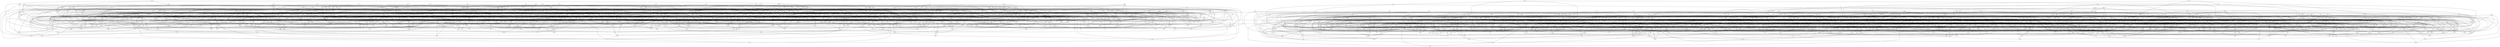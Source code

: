 graph {
ftv -- { jhc jdt jcr knd }
kbf -- { jkv rjl gnj nlm }
bnn -- { hxj jks }
vqs -- { qcp }
rlg -- { bdl }
tfk -- { bcb }
zxj -- { qsr gzl vgf lzr dvm }
cvc -- { mpn }
zxz -- { llt jqq nbv }
kkb -- { htq }
gss -- { mtg }
lfm -- { cqb gcb pnf }
pfd -- { vsz dxk gkq mcm }
pmp -- { tjl }
szp -- { glh nrr }
gqh -- { pvq nrc grq }
cbk -- { qjr mpn }
xbq -- { sfr }
cbx -- { csc djr xjc }
gdx -- { qbz }
vpg -- { xgq lnd pkb }
pvp -- { mfs lfb bnq pdt }
kzn -- { hmj }
qcm -- { brv jcl rgd }
jln -- { qqt pcb mdx blc }
sbr -- { lzn pzh }
qhk -- { dhh xqh tgp }
sxr -- { gdn mjt mtx }
mhp -- { xpt xsf djh vpm }
xbh -- { jxp btv zpj jxx gbx }
lvj -- { pll bfh }
rdj -- { ghs hvf lbg }
fvr -- { fjn tcc lls gzl }
nll -- { ddh ncr pgk xvq }
ptg -- { txv jpp lfv ttr hrx }
jdf -- { sfv xzs qmh vnc }
qfk -- { sfh }
dqp -- { jlx djc jxd rfd tgp }
hzd -- { xqr mzx lnp }
sck -- { hqq pmp qqf vjk }
jkx -- { tbr srl mdx }
gjx -- { cjg xzs }
hqp -- { bpq mkc xqg pzs }
sdj -- { kqh frn rvv hhq }
ksb -- { sfh frn nlr nmc gdn }
kmq -- { hlc }
hvf -- { lbg hjb dsd }
zgd -- { lhz }
dhh -- { bcq }
nml -- { cbx }
mfh -- { gpb vhr cpv gsx }
kgv -- { jzc }
pbz -- { nmn mqx kxd }
gts -- { lgp vkr fgk }
vth -- { xvq }
tcl -- { jrl ghp zpl }
zkv -- { zch bfv krf plj }
gvq -- { jjl rsj }
zkq -- { gpr }
jdt -- { kkb fjz }
zzv -- { lfq xjc crd ttr }
xhh -- { lzh gqt }
zpn -- { fzq gfq fdx xrg gts }
cxq -- { vhc txv nsb }
qmh -- { tpj }
mcm -- { nff hcd bpq }
lxn -- { nxs pqp }
kzp -- { cgf }
tpl -- { bzn szc llt dvn }
tpv -- { nmk }
zrn -- { fvv ppm }
cpb -- { btk nml }
qlx -- { xgx zxx khb dvk tgp }
fmf -- { vsh rrb qhp bgm }
pnr -- { rjl }
slq -- { zjb hfz xhh }
kjc -- { csq npg }
rts -- { ghs }
qdg -- { qtv cmz pkb ncd }
kvf -- { nmc kvn vrb }
qgt -- { rbc pqp sbz }
xzz -- { xng kgl cfm }
vmr -- { vmv rcv pbz tfm sqd }
fpc -- { nvf hrr gmf }
dgh -- { ddf xmb glh bsh }
grq -- { bgd fsv qtd }
ggh -- { dzg zdk }
psr -- { jcs }
brv -- { ndd }
gqv -- { cpb hxf bqc hcd }
xgg -- { ztp flc }
mkc -- { gxv mlv zdk }
knp -- { mht sqr xkk }
khl -- { kfr cqb nmk gmb }
bqh -- { rgd }
szb -- { gxb lcs }
xvz -- { lml }
jdg -- { kbb }
zpd -- { bnd fvk }
mzq -- { rtb nmn }
cqb -- { xsk gfq }
vjn -- { ltv smd kgc }
vgd -- { pzp zvd sjd lnd zdc djp }
fnm -- { zjb fqx pkb }
nsk -- { xqg hbl lzn nmk }
bhl -- { kcb dnb mtz }
rph -- { pbb }
crn -- { glj mps kmk vfx }
bmq -- { lgn qlj }
jck -- { dpv xqk }
xdb -- { sfv bzg }
qdk -- { sjx lpq pns kvd }
pbb -- { tql }
rhg -- { glj }
zlq -- { kpd }
qnl -- { knh csb cjr pcb }
jrg -- { xjc nsb }
dsd -- { dqv qll cxk }
pgm -- { jcl rhv jhz }
kbb -- { cjg fpk vvb }
xbn -- { vrr znf lvx rtg psb }
xgv -- { kvd lbg gmq bmc dpv prk }
gqn -- { mgg }
zhc -- { jfc zqx bxv kkp }
ggk -- { dmc hcn }
btl -- { lcq gmf }
cnc -- { gcg fsv lnk }
jqj -- { hgq }
hmt -- { gmb rkt mlz dtp }
flf -- { bnx ltg qll bhg }
fkf -- { hbf pgm xqd lnd }
xph -- { bhk lcq rph xsp }
xmx -- { nkk pqc }
tgv -- { rhg szk }
pxv -- { mlm mtz tcz mlj }
kxd -- { hgq zrb bpq }
qxf -- { csc lml xrc }
ntn -- { fjp fjx jns cxk }
mbg -- { trz hrx zsm bnd }
pzg -- { qpp sjf mmt pqb lfj }
bfb -- { bcq cph qfb }
jxd -- { fhd mkc jsf }
xzx -- { qhv rrj fnz }
vgs -- { jfg vdg jsr knb }
vtn -- { xrq nmm kjp vvm }
fzk -- { lnd qgz gjv }
lpq -- { xdx pff }
vch -- { lls psv gmq }
zdx -- { xbn qpp pzq zrn }
lkz -- { zjk ckh dfv jdt }
hrd -- { hxf vth blf hxp cpc }
dtm -- { nvs qgm lmv dvm }
ndp -- { xnm }
xsk -- { tnt kfr }
pxr -- { bnx lhl vzs thv }
qgg -- { tnr }
knb -- { zpv zmb vxd }
gmf -- { lnd }
grb -- { flc }
tct -- { mgf jns cbt kkt }
tjb -- { htx }
jhc -- { xnm }
qtp -- { rrb xzc bvp }
xxx -- { nlh vrb blf xcr }
jcg -- { bzz btv flc }
crm -- { xng }
vdj -- { pgk kvx }
bcs -- { lzr hvq rvx szk }
rjv -- { xzx kfr glh bvn }
bmx -- { qjr }
snj -- { cfx vvt cqm }
kfc -- { nlr }
bll -- { xtz xjd fzn }
mhg -- { cnn pqb fnz fhv }
rlj -- { rgl lrr tjb mps }
lmv -- { zjk xsh tjl }
crg -- { mdl }
bcv -- { zjx }
fhd -- { nsb bzg xrj gxv }
vxd -- { bcv }
dcl -- { xrd }
lxg -- { kjq tvs djh cqh dsl }
fvv -- { plj bzl vhz mlm }
bzn -- { tnr tkx }
hzh -- { qvk dvl ccl }
cmv -- { xmk }
psn -- { fqv hmb llk }
zdk -- { hqz }
cbt -- { mdr dsd cvx }
nqq -- { gqs jnp zfv vhr }
clv -- { xgg mkr }
gbc -- { jrg ggh rbr qdt }
fhv -- { sqd }
jcr -- { gxl }
qgk -- { brn fgt dxv qlm }
rxr -- { kkp dnj vpp rvv }
bfd -- { vqs sqd jqj mtz }
qbf -- { ddx vkd jxx }
nvf -- { mps }
ptk -- { zsp cpm csk kkh qss }
bkm -- { bbr tpk lbq }
xrc -- { gcb trk txv }
qtq -- { pjv }
khb -- { bkp dqk zkq rqj }
ggg -- { tsz tbj scx }
lzh -- { gds }
mrj -- { pfr qzk jfl pzq }
pgx -- { trk mtg pzh btk }
zvf -- { gmf }
pkl -- { hmj qqq gst txc }
pzh -- { hmb gbl tnz }
xvv -- { zkq rrh hgq }
ptr -- { mfx qvp ztp nvs }
hjb -- { vpg ztp }
bgm -- { zpj }
qvn -- { tnt zch }
tzl -- { fbk cbd vkb lvj tfm }
zbh -- { dvn lvv pqc trf mpn }
lgl -- { mlm gfb }
cpc -- { dhm fzq }
vvm -- { lgp }
xpr -- { dmc }
ftn -- { fbv xjc vdh }
mps -- { gqb }
vql -- { fjm ltg djx }
gmv -- { zgx xzc xsf }
jkq -- { mzq rvv svm rrq }
pbs -- { mnp csg }
zpp -- { mks mfg xlq }
hxq -- { vmf kkp hhq ftl }
ssf -- { fkx fzt }
psj -- { xph gcd xbh rfm }
bqb -- { tcj fgb lvj }
cjp -- { gmq fqh vxd qtq }
djt -- { hxm gqt }
qcl -- { mpt qjg xph ksk }
jlv -- { srl rgg hpj bfh }
ddh -- { mnk }
vgf -- { bcb mzt }
bkp -- { vpp }
mhj -- { gzx zfl pbb csl }
mpf -- { xmq nff }
vdh -- { tcj pnv }
bjq -- { cft rls sjx hmx kpq }
hgk -- { fnm njz mfx }
qlh -- { hrr plm nkj }
skm -- { rqh ght bdh hmt }
kfr -- { mlv pnv }
xzc -- { szc }
vgm -- { fzq qbz gcr }
kjp -- { prz mzx }
csm -- { csk vqs }
fnl -- { lqs lbk gjv pfh }
pqb -- { csg }
ccx -- { jxx prx pzp tjl }
grl -- { kgv dgm vcb jdg }
rxb -- { lhz xrq }
mfk -- { jzv fpk }
fqj -- { nnd fjp bll xlq htx tmx }
trs -- { vmq xkk fqp }
gcl -- { zkj rsj nmn ddh lmq }
kqr -- { gbt szb xdb }
vgb -- { jjl lml djr }
ltr -- { nhz fmt bll bfk }
qtd -- { ghm ccv }
zfv -- { xzn }
lqk -- { bkp xvz szp dxk jzc }
jcl -- { nkj ckh zjb }
bbm -- { nlm fqp }
prz -- { nff }
njz -- { cbm zfl }
lsv -- { jcd cbd pcb sfv }
mst -- { sqr sjx trs mfg }
jcz -- { nrn bsh }
hxp -- { kqr gpr }
hjk -- { njx rxb }
qnm -- { jrm vtj qlh rrb }
xld -- { jhc zhj qqq rbl }
qkn -- { jsj ccv }
kgc -- { tts }
qcd -- { kcf nmm lfv }
nrg -- { kpf }
zfh -- { hsg mjt khj sfr }
vxf -- { dqd vhc dkl }
tkx -- { tnp }
lfv -- { pql tpk }
njn -- { khb jcd ksv vtn }
hxj -- { kpf }
rnx -- { gmv zjn xzn xbd flf }
njx -- { ltv }
nqh -- { bkx mzq ckp }
gcs -- { bfb fvk tvz }
rzh -- { tbj vvd dnb xkv lrn lkq }
lfs -- { vch dvm pns ptp }
gsx -- { bhk tjl jqq }
tcm -- { xrd rhs gtp cbt }
btv -- { csq }
clb -- { zlp grr }
lqg -- { hmx }
qkk -- { gfk ccs hkp lzr }
hvb -- { vxf pfr pql }
fdl -- { snj nqh tpk slx }
rvx -- { zhl lrq ghs }
qkf -- { mzx bbr jtl }
krn -- { kpd crg lcq }
fpr -- { gqm }
brh -- { jlx rlx rrj jcz }
kzj -- { bgt kdm nbt fsv }
qjr -- { nnd }
frl -- { tdj ggn gnj kcq }
str -- { xhh xmf pqc }
rnl -- { blg zkj cjs lgp }
plj -- { tnt trk }
fff -- { pqj xqd ksn drz }
gfk -- { slq ndp }
glh -- { xmq }
gfq -- { kcb fvk }
pdq -- { pll vdh cxn jfl }
mfm -- { vqs mmt }
sdd -- { fkx rph grb }
jxp -- { pnr }
zmb -- { kpq gfz gxl ddx }
mxc -- { hqq }
pgk -- { qmf }
flg -- { xcr vdj pdz crd }
ksk -- { str nlm xmx }
cph -- { vrf mfm }
tvz -- { vjt cpf kkp kqn }
tcg -- { xxc mfk mlm dpz ftn nmc }
rgl -- { zhl pqp }
khq -- { kcb }
vmx -- { vcb fhv }
stj -- { rrb jmk }
ddx -- { ngc }
bcb -- { bfk }
zxx -- { qfb dss }
hmr -- { jck bqv zdc gds }
jrz -- { vmv ffg tgp pqm }
pxf -- { lkj dmc jsj tjb rrb bld }
plv -- { nfq jnj hxm }
gtp -- { xdx }
bzl -- { ght }
tdj -- { rjl zpv qhp }
trg -- { crf tvs }
lzj -- { hqq lcq }
vmk -- { xtz drh jtq llt ccv }
vkj -- { blg fqr sgn lgl }
fjf -- { lzj hvk }
vvb -- { bzg kcb mjt }
cgp -- { djc pvj clb vkb }
llb -- { lxn }
lxf -- { tmg fvb tnz blg }
qvr -- { vnl nqq prv xsj }
fpq -- { qkt sqp hqz }
lrn -- { qvn hst hxj }
fsc -- { nld zdb gzb jfl }
dxv -- { kqq }
mtx -- { rtg }
stn -- { bhd srz jmx mnr trg }
xrj -- { kfc zll krd }
zgq -- { npl tmc ttl hcn }
khg -- { xmx gnj ngx gjv crm }
kpn -- { jqj htt }
pqv -- { pnv smd }
vfx -- { gzg ndd nbv }
zdt -- { psb chk lvn tch }
qkt -- { tmd vvm }
kvn -- { xsx bkp }
hjh -- { zqx cxn hgq }
fzn -- { lqg fkc }
fvk -- { tbr sqd }
chk -- { dgc gfb nmk }
gnm -- { vnc xmb dnj jjl }
kjq -- { nxs xcd }
rjs -- { qxt }
dtq -- { cgf }
pns -- { mgg mrh kdj rls btl }
ssp -- { pqp npg }
vjp -- { dvm }
rhm -- { xtl cts jxx xnl }
jsf -- { slv }
mqm -- { gjv dnm htx }
gbl -- { nck }
kxk -- { mlj tnz khf }
qkb -- { xrc jmm nrr kvn gvq }
mrh -- { npg gqb }
czd -- { gbt ltk cxq bnd }
vvd -- { kqp glh }
tbc -- { rjl jqq ptp }
cbj -- { ppm tqj jjl }
fjz -- { vlf psv sjx fjn }
gcb -- { mlz dnj }
qtg -- { pxx jcs }
kkt -- { xgg pvq zpp }
zkj -- { ghp }
kzx -- { vrr bcq fqs dfc }
zqg -- { qmh pxx qqr bvg }
rpc -- { rbr ldm gkj }
bcg -- { bpr xgv }
crz -- { rvx }
rzt -- { zfv xhh btl qjg }
fpt -- { dnb cph vmr gvq }
fgm -- { qqq kzb ngx lqs bcg }
qxh -- { tfj pzh zdb zsp }
rqd -- { mdl tbc jcr tvs qtq }
zqx -- { qcd ppm kcr }
rkk -- { dqp hxj ssj fnz vmx }
gkq -- { xrq kqh qbl frs }
gvx -- { qgk xmb glh cfx dxk pql }
fjx -- { hvz }
vcl -- { ngg lkf lcm mpt }
zzs -- { zkj dpq fjc }
ldz -- { mpn knp }
zlx -- { pnr hvk }
vfv -- { ghp }
snr -- { trz hvb hzd hgd }
zhr -- { jzv kqr svm zrb }
qtx -- { mjp dtq rpm }
dzf -- { qkf kjp kqb jcz }
ggl -- { cml ttl zvd kjq }
jpp -- { nrn csk }
xgk -- { cmv dzg }
mgm -- { mzz brn sqd srf }
crd -- { vnc mlp vjv }
kbt -- { fmv zcr tlk fjf }
kcq -- { cxp jkt }
bgt -- { hkf }
vkx -- { chk kcb }
qbh -- { rrh khf kqh mpp npx }
pvq -- { cxk qjr }
mzt -- { mgf xrd }
svm -- { vvt rmk pll }
zqf -- { crd tpk bvn lgl vgb }
jfl -- { csc }
pvd -- { xvz nmn gbt qfk }
tcc -- { pms lzr sdp dmd }
xsp -- { gzg mnr rhg }
zfr -- { lcj vnl dcl xtl prx }
npx -- { tcj }
ngn -- { fhz gcd lxr fnk }
fbv -- { gss }
qvk -- { gmf }
brn -- { tts }
pss -- { bhd qtx dvl }
zdb -- { gfb }
pnf -- { srf zkv xqg }
rqj -- { cnt }
dxz -- { tjx rhc kzp mnc }
zth -- { fjm vmq mkk qhq }
pkz -- { krn vkd zcr }
cxl -- { ftm zxx pql }
znb -- { jdg pnc hjh vfv }
ldm -- { hrx hth pbs }
jrl -- { nmk tcs }
tlg -- { lbq bjd zgd }
mkr -- { djp lqd hcn }
mtf -- { mkk }
vkv -- { bbm bqh cbm mhp }
xhv -- { cjr bxv pfk kcr }
xsj -- { rgc gxl ssx }
rgg -- { xrc ssj zpd jkq qhk }
zjn -- { sgc crf }
crl -- { lhl }
bsh -- { tpj }
fhh -- { cbj lnn bqb }
xzs -- { gxb }
mbp -- { pzr zhl vfg cvp }
gfx -- { cfc xzc }
jsr -- { glj jmx }
grj -- { fsm sgc }
trf -- { bjp glj zhj tql }
mxg -- { djx llb zlq zvf }
prx -- { zxs vfc djh }
trz -- { hlc }
mlm -- { khf }
qdt -- { xcq }
jjk -- { pfr lfq mnk }
sdz -- { jsf cph kgv }
lgn -- { khc hth }
bjp -- { npg }
qsq -- { jhm mtg qrq jcd }
bxv -- { nck cvs tbj gxv }
xmb -- { cqb }
fzc -- { hfn rjs dhm }
cvx -- { dml qgg }
cfc -- { dcl xsf }
blf -- { dbb jlx krd }
vlf -- { bnl tfk }
xqr -- { kgv rrq pfc kkh }
gzb -- { blg dhm gfq }
tmg -- { clb cdh vvt mbg }
qqt -- { zfh mdx pfk }
tdd -- { jhm vjn gbq bgp }
gnz -- { cjp rts bhd rhc }
rpt -- { tbf mfg }
ftf -- { fqp xrd rhg }
kkl -- { cbb }
pnc -- { tnz kgl }
qgv -- { cld rgs bjc zrn cpf }
vgq -- { zgn ftr bpr }
rtd -- { vkb dgm tsz hrc }
mbn -- { mtf zkp hlg brp }
dmd -- { lpq }
pfc -- { nrg }
zqm -- { sbz fjm }
dhg -- { blc vrb clb kpn }
rrj -- { jkx tbr }
npl -- { vpg mks }
qpf -- { brv xmf rvx xnj }
slp -- { cqh vgq zds drz }
rhs -- { xnm ccl }
mpd -- { mkr hqr hlk bhk }
lfb -- { jrm }
hfz -- { zpj }
bnq -- { hxm zcr }
dds -- { qzk tlg pnf sql }
dpv -- { zxs }
kcf -- { qlj }
pxx -- { vpp qkf }
jsg -- { mhs txv }
txj -- { cbb }
rpp -- { fjx fhz cnc }
ffg -- { mtx bbr kfc }
dgc -- { tcs qdt }
pzr -- { bhg bnq zxz jtq }
tcz -- { krd hrx }
tqs -- { crl hmj }
qlm -- { cxn xcq }
bjv -- { nsq btv nkj pxr }
vzs -- { mdl xsf xnj }
rmk -- { vjv }
mgf -- { cbb pfh }
gjb -- { fjx vjp xkk rvx jxk }
bct -- { hbg dfd pvr }
gmh -- { gpz hhv drz tcq }
xxc -- { njx xrq qfx }
csb -- { prz vnc }
nrc -- { lbk }
kxr -- { gjx kkp }
qzm -- { mht nhb qcm stk }
xzn -- { ngc kdm }
dqd -- { zsp vkr }
hhv -- { cbb mfx }
cfm -- { sbz mdl lcm }
nlv -- { bcg tqs lvv cbb }
gpz -- { ztk htx hvz }
jnd -- { tfm jsg lcs }
hsg -- { jkn mnp }
hcd -- { fql vfv }
frn -- { qxx }
xmq -- { tts }
hrc -- { pfc lfq jkn nck }
khj -- { snt bfv cjr }
bpr -- { ztk dbf }
nnr -- { rhs rdj cvg jcg }
ksn -- { bmc dtq cbk ncj }
dqk -- { qfk fpk }
ncj -- { tbf ktq }
cvg -- { gqn zcr xpk zfv }
kpc -- { znc zqm }
rcf -- { ztk stj ghm tfk bmx }
rjm -- { rsj slv tvb }
mmx -- { gpb mtf hsx }
ttl -- { hmx nkj xng xbd }
tvs -- { bgd fkh }
llv -- { pvm lxn qgm }
qvg -- { xrj kqh psr }
rkq -- { mnk tts }
qxx -- { hlc pfc ght }
fts -- { lmv hxm mtf }
jsj -- { ltg vxd }
bzm -- { pjv }
pjs -- { qvk vgf czv gqt }
dmf -- { zhx pzq jrl }
ttp -- { dbf gds zqm hfz }
mvt -- { zch hqz cnt }
bgb -- { mcb mdr }
tqj -- { lfj }
ssx -- { xdq lkj gqb }
ncd -- { lbk fmt zpj jmq }
qvx -- { jkt fkx qvt }
stk -- { lgj pqp bcb }
ncr -- { kmq zqf llk qbl }
xxq -- { ddh cbx hqq dzg }
bhd -- { dpv djp }
btp -- { bvm nml kgl bbr }
cvp -- { glj cml psv zdc }
pzp -- { kjc }
sld -- { fbk rrq hmb mlm }
krg -- { crf pvq bcb klt }
pms -- { qsr bgd zvf }
lsp -- { nld hpj sdq rxl }
nmk -- { dbb }
hhq -- { rfd qfx snt }
knj -- { vjt qfb bkk vhc dxv kmq }
mlv -- { sfv }
qmf -- { hrx }
nld -- { kfr fdc }
mxz -- { ptg lsp gvq fzc }
ckg -- { czd hjl rlx cxn }
qhp -- { tnr }
knd -- { pff htq jmq qsr }
qqq -- { lcj tnr }
hgd -- { llk ghp rkt }
bvl -- { txc cvc jvv drh }
bpk -- { rcv mtz zkq bdl qcd }
khv -- { kjc jfg kkl }
jmm -- { hgq }
rcq -- { fhh mlj bnd vfh }
hlg -- { czv }
xpj -- { ggk fkh }
qss -- { slv gss }
rmp -- { lsf jsr nvf }
qhv -- { gxb }
vpm -- { mdr }
sdp -- { xzn ssx }
mkf -- { bnl zxv fqp dzd }
rrh -- { dpz }
grk -- { kdj }
fgk -- { tsz bzl kcb }
cnn -- { rnt }
rcc -- { hkf mkf gxl xql }
nkk -- { pct }
dgm -- { xlk jrg }
tjx -- { djh zlq hbn }
jzv -- { nxx }
cxr -- { lbt bsh vcb cvs }
tpt -- { ktq ncj qjr grh }
hks -- { zjb ztc fqx }
lvx -- { cnn }
jtl -- { fql pdm }
qbl -- { cnt }
cln -- { zsp tcl sgn fdl }
bvg -- { ckp tmt slx rkq dvg jzv kqr }
snb -- { xpr lnk gqh srr }
dbs -- { gnj gcd dpv kfg }
pbh -- { hxf zhx }
gvn -- { vpm flc }
cqd -- { frn knh }
qcp -- { hqz }
pfr -- { tcs tcj }
bjc -- { cpb cnt }
lbx -- { zkj ssj gqm zsm }
ddf -- { sld qkf cjs }
thv -- { cvf xpt }
rbc -- { mjp }
vfg -- { xzc fzk }
fvf -- { qtq ngg fgf grj }
cdh -- { gpr fzq lcs }
nfh -- { xgk bjd rxb }
hbn -- { crm }
vhz -- { qkt }
kdj -- { jfg bnx xlq }
cdf -- { vrf cpm blg gdn bkk kjp }
vrb -- { mlz nlr }
nhz -- { xzc bgm }
jmx -- { nhb }
qgr -- { bnd qvg }
gst -- { ghm fqx bjp }
zds -- { prk }
xjr -- { sbr dfc lcs nts lvx }
lpg -- { psr nrg jmm pqb }
szc -- { zxs }
hst -- { djv cjs }
bfh -- { cnn tvd }
qqf -- { dbf kkl gzk }
jph -- { bgp kgc vrf dpq }
hvk -- { gbx xdq }
rfd -- { vmv vrr }
xkv -- { pgk cjr }
zxv -- { xng }
nrr -- { dbb vgm }
glr -- { lhx bzm lpj }
vdg -- { ncj }
gdn -- { nmm }
jsm -- { khq }
gcg -- { pct }
sjf -- { qhk fdx lcs }
cpf -- { dfc kgl }
xjd -- { lzh crg lcq }
jjd -- { qhv fqr gvx srl }
ncm -- { jnp pvq jcr mjp }
vvt -- { xcq }
vsz -- { zrb mhs qlm xlk pql }
ppm -- { gxb }
cxp -- { hxm vmq }
mrx -- { qtq vfx }
pzs -- { pll }
dnm -- { jrm cbm bgb ckh kvd }
ntt -- { qhq dvm jxb fqh }
brp -- { qgt pfh snl clv }
hth -- { djv }
zfs -- { qdk brv vhs jsn }
bvm -- { pxx zmd }
psd -- { dvg hsg hjk bvm }
tfq -- { xqg fbv npv gbt }
jnf -- { fqv zhx smd }
gcr -- { smd }
jns -- { tqs dvl bhg }
xcr -- { fjc }
dqv -- { hlk }
gdf -- { jcs cpc rtd tlg jks }
mzz -- { qhv rjs }
fhz -- { lqg xdq bzz }
ztk -- { jhc }
jrt -- { rbv hdl grk ddx zvf }
jhm -- { lfq gdx }
hdk -- { ccv jkt txc }
kgm -- { rlx mmt trk mlv }
ftl -- { kfr psb pfc }
jnp -- { mpn lqn }
qgm -- { mpt kvq }
dvg -- { ltk rtg }
vkd -- { fjp rts pfh qfb ngx }
hmv -- { dbf thv qll xgq }
kfx -- { llt cvx plv hlg }
jnb -- { mmt mvt hvm dqk }
qkm -- { fgt hbl qdt gzb }
fmt -- { bjp }
fqh -- { flc }
fvq -- { xkv sfh jsg qxt }
mkh -- { pkz tpl snl mxc }
fnk -- { gtp jtq lrr mdr }
xcq -- { hbg }
blc -- { bjd rjm tbj }
nbv -- { djx pvm }
pff -- { dzd }
xlk -- { tbr }
fjc -- { lvn xmq }
hvq -- { jxp jkt }
qbb -- { gzx phs txt tmc }
ckh -- { nxs }
nfx -- { mrx zfv hlm gzg npl }
gbq -- { fqv htt mjt }
fgt -- { pqm jqj khq }
zbp -- { kcq pcs nhb pjv sbz }
tzn -- { jxx zjx ktq gtp }
srz -- { crz tnp mps }
djc -- { vvm khc }
vhs -- { njz djx lrf }
qqr -- { ftm mkc }
xvs -- { ksn sjd zhj }
xbd -- { bpf }
nlh -- { dhh bvg lhz }
rls -- { mht szk }
jqq -- { hks }
zjx -- { lpj }
jnj -- { znc kpq xpt }
sgm -- { tlq brn rgz npx cpb }
qsr -- { qqf rbc }
fbq -- { jkn tfc mfm hmb }
ggn -- { vdg }
nnl -- { jsf tpv njx lvn }
qdr -- { vkx mzx lfj bhl mpf sxr }
blt -- { jpp cqd qfk slx }
kkh -- { tfc vhc }
kvq -- { fqx htq }
fbk -- { dgc zsm }
xdc -- { xjc nff llk qtg }
bnl -- { tmc rhf }
rfm -- { gcd hsx qvk }
qvt -- { kdm zpj fgf }
klt -- { lpq sqr kpc }
ljk -- { zdz tfq ckp gdx }
znc -- { bjp }
cpv -- { hzh fkc qtv bmx }
hjq -- { xrd crz gqn hqr }
lkq -- { tpj slv xsx }
sgn -- { mlz bfv vkx rrh rqj }
bql -- { dcl ztc zpv ghs }
xkk -- { dlv xdx }
lqd -- { gqt }
dkl -- { gbt dgc }
fnx -- { zmq kpf dmf }
xxg -- { fpr vdj hgq khq qgr }
nvs -- { fmt mjd }
gkd -- { rkq srl jtl mdx }
dfv -- { xcd cgf }
jcv -- { kcf mlp hhk rcv krd dkl tmd }
kqb -- { xgk rlg mhs bnn znf }
fdc -- { gcr bct dpq }
csg -- { lcs }
qzf -- { vth mlp fnx kvf khn qxf }
sjd -- { rbc ccl }
dss -- { kpf }
vcb -- { kcb }
jzc -- { npx gqm }
gfz -- { tql }
plm -- { mks tkx }
kqp -- { fqr psr }
fkc -- { zds fqh }
nhm -- { hvz gzk qkn }
jfc -- { lbq psn xvv hsg }
bzz -- { cvc dzd }
tcq -- { nnd }
bqv -- { pdt bhk }
hpj -- { gjx qxx }
lkf -- { plm }
slf -- { fjf hdk lfb fgf }
bvp -- { ccv hlk }
lnk -- { gqb zkp }
psb -- { gcr }
nps -- { ccl qgg mlk }
ljf -- { ftr qgg bmx bgd }
qnb -- { gqm nrg zdk }
nbt -- { dzd sgc }
srr -- { xpj kdm }
mcd -- { csg rtg }
ngc -- { mgg }
mvz -- { fvk gxv cqd }
tbf -- { drz }
jtz -- { dmc ktq djt jsn }
qrq -- { dhh kgl xlk pqb }
hxx -- { rhs nhz dmd xpr }
ttr -- { qqr lbc }
qfb -- { mcd khj }
xnl -- { xgq sdp fkx }
cvf -- { qgz }
gzx -- { gbx jxx }
khn -- { hfn csm gcl ghj }
pvr -- { sfr htt gmb }
prk -- { zpv }
cbd -- { kqq tqj fzc }
zmd -- { jsg fnz }
rvv -- { rgs }
xmf -- { lrr }
ptp -- { djx rhf }
bpf -- { crg tql znc }
pdt -- { mlk vsh }
jmv -- { kbz rgs }
hxh -- { nxx xdb sdq }
kmr -- { qtp nkk bnx fzt }
vsh -- { ftr rgd }
lbc -- { csk xcq }
frg -- { pnr kpd tkx jsn }
kpp -- { lpq ghs }
rxl -- { gdx lgt trz qmh }
lsf -- { lcm ccs }
cml -- { sgc }
qbz -- { qzk csm }
csf -- { stj mcb lbg mhp zlx jmk }
cqm -- { jnf mfk tsb }
ghs -- { nkj }
zrx -- { ztc tnr lbz drh zxv }
zcn -- { zlp ggg sqp qcp dpz hth rpc }
gzg -- { bhg }
pjb -- { qfb rmk tcz zkj }
lnn -- { pbh jsm hxj }
gzl -- { jfj chs vjk }
msm -- { jrz qpp spj kfc knh }
zfl -- { fkh qxd cgf jxk gpb kvq }
fgf -- { pbb }
gnv -- { cgp sql jcs jsm rkt }
ghr -- { mrh srr kpd }
bkq -- { jhc xzn }
cqh -- { jxb cvf }
bfk -- { npg }
vgl -- { lmv hsx vfg glr }
slx -- { vnc }
ltv -- { kcb }
lrf -- { ssp xrd bkq bzz ccs }
lxr -- { pzp dfz }
pvm -- { ltg czv }
jmk -- { lfb }
qhq -- { bzn crl kzb qkn }
gcd -- { tnp }
bnd -- { hbg }
tfm -- { rgs }
zvd -- { qtv csl }
pdz -- { mqj ftm zll }
zmm -- { rlj zgx lcm prv }
krf -- { jcs rgs }
pvj -- { tpv cld bbr }
grh -- { xlq vkd nlm }
xql -- { kcq cvf ddx }
bgp -- { bvn zlp }
dfz -- { crf }
zdz -- { nsb rkt xbq mhs }
mfs -- { xbd ldz nrc nkk }
pbx -- { mmx qxd rpp ccv }
pdp -- { hlc cmv gdx zxh }
rgc -- { gfk bmx }
mqx -- { qkt zmq rtb }
zpg -- { xvq pdm npv xbq }
jmq -- { mxc pzp tjb }
pzq -- { csk rnt }
gvf -- { bgt jmk tkx nrc }
ftr -- { fqh qtx }
cld -- { jzc dnj xvq }
pjv -- { gds }
pfs -- { zxs tfk vql ggl }
plz -- { zkv xzs dgh dqk }
kmk -- { zjx }
hkc -- { sfh zrn mzz xmk }
zmq -- { bkk grr }
vnd -- { vhc zmd lbc tvb ghj }
kfd -- { tfz vhc }
xcd -- { cvc dsd }
lbp -- { bxd jmx crm zxs }
jfg -- { txj zjx }
cts -- { pms ssf pqc }
znf -- { tnt }
fxn -- { hxp hjk kxr }
rpm -- { hsx }
tvd -- { vnv }
dvn -- { plm mrx }
fcl -- { nps lkj tnp gvn }
nsq -- { fkh tbf lpj }
kpd -- { lkj }
djv -- { mnk }
tsb -- { nck }
hkt -- { kfg lkf dvn cbk }
tvb -- { pzs }
tch -- { vqs dxv }
rrq -- { pqv }
lvf -- { zdb bjc tts fxn }
snt -- { djv cxn cnt }
kqq -- { sqd }
kvx -- { qcp lcs }
nfq -- { fzk rhv rhf }
tbj -- { nmc sqp vhz }
bdh -- { bzl gcr bnd }
rqh -- { cjs qzk }
bdl -- { rjs }
tlq -- { snt zhx }
hgs -- { gcd pqn pkc cmz kpq }
xqh -- { khf lgt nxx }
mjt -- { pnv }
npg -- { bcv }
nrn -- { rlg }
hlm -- { frg dfz xvs lrq }
vns -- { gkq bmq bsh zll }
cfj -- { rhc ldz pxr grk }
jrr -- { plm vjp zkp grj }
scx -- { lml dnj }
jgt -- { kvx rbr zzs kfd }
dbb -- { tnt }
hkp -- { mpt ggk gfx jsn sbz }
lnp -- { vkr jsf qvn dss }
tgp -- { rqh }
rsj -- { lgt }
vhr -- { lbz }
fkx -- { hkf crz qtv }
sxv -- { bpq ssj khc kqq }
gzk -- { hmx }
lbq -- { smd }
pmj -- { jdg grr dxk bfd }
kfg -- { jfj }
gkj -- { mnp dqk hxf }
ztj -- { prk ngc pss jxb qjg }
mht -- { hfz zgx }
vnl -- { fjm rbc }
mlk -- { txc pvm }
tmx -- { mfg kzp txj drh }
qjd -- { qtd fqh ndd bgb }
mnr -- { lcj ggn }
cff -- { kmk lkf lqd kkl xdq klt }
bvb -- { jmm vhz mvz sfr lvx }
psv -- { pmp }
lmf -- { rpm dsd zxv fkx }
gnj -- { hlk }
txv -- { rkt }
lbz -- { hvz zfv }
ncg -- { zmb bld fcd qbf }
kbz -- { nxx }
bxd -- { lzj bbm kzn dml }
lcf -- { vfv vth kcr qmf }
fgb -- { sfh prz }
jct -- { kfd jkx znf cjg pdm }
cft -- { ccs gmf }
rcv -- { tpv }
pxb -- { xmk bdl tsb rbr xvz }
dtp -- { pll rnt }
hdl -- { bmc zdc }
fcd -- { dvl txc bqh }
sdq -- { bsh }
pkv -- { jck ddx pcs grb }
rbl -- { nhm mdl gmq qhp }
cbh -- { gfz dqv rhv lbk qvx }
xqk -- { pmp fzt }
mxm -- { kcb scx sld jnd }
njl -- { tgv fqx cml zkp }
qvp -- { ssf dfv lqg kzb }
bft -- { tpv pbh rxl cmv }
spj -- { jjk bkx jjl gvq }
snl -- { hvq bzn }
gqb -- { htx }
jxx -- { ndd }
lrq -- { ccv }
pqm -- { qbl tts }
hmj -- { gjv }
hkf -- { xqk }
lcm -- { ccl }
mhc -- { cfc }
mnk -- { htt }
npv -- { pzs fbv jmv }
tfc -- { xrj fnz }
jkv -- { zhj vpm dlv str }
mpp -- { lvn cvs }
pkc -- { xkk lpj xqd }
ksv -- { qnb cdh rtd }
zrb -- { nff fnz }
sqp -- { dhm }
tjr -- { xsx dfd }
vkb -- { vkr tmd hcd }
lmq -- { mlp dfc gmb }
xrg -- { qgr kxk lgl }
jmj -- { nbv dfv hgk mxc }
qqv -- { zll tsb fpr }
lmc -- { vgd llv nqq qjg }
ghd -- { dqp tlq gbl jcd }
cmq -- { bfk dfz nhb vlf }
fqr -- { mnp }
xjc -- { pfk }
lvv -- { pct zjx }
rtb -- { jcs mqj }
kxp -- { pfk bxv qfx mtg }
rgz -- { qqv hxh tfj }
pcs -- { djt lcj }
ggq -- { vxf bqb fpr gcs }
fdx -- { nmm }
jhz -- { zjx qlh dbf }
dvk -- { ggh fvv nfh }
tfz -- { vpp fgk sqd }
ntr -- { mqm rhf hbn rmp kzb }
sbz -- { mjp }
zjk -- { kzp xpt }
nxx -- { rmk }
ghj -- { qtg dtp }
tfj -- { bvn }
xtz -- { cqh }
lqs -- { gqb xtz }
hqr -- { xdx trg }
hnz -- { pvq kfg rph vmq khg }
hrr -- { dmd dml }
xnm -- { qgm }
ngv -- { zpl qfx bkm csb ncf }
zpl -- { npx cxq }
lhx -- { gqt cxp gfx }
jts -- { qss nrn vrf jsm }
gqm -- { bzg }
mnc -- { hlg ghm gqn }
zxh -- { bfv zpd lfj }
sgs -- { szp rqj qxt }
rbr -- { gjx xcr }
lbt -- { gss tfj hhk }
pct -- { hsx }
kds -- { bnn sxv vnv }
dpz -- { vjt tsz }
ztc -- { czv }
btk -- { kcr bkk vjt }
hfn -- { dss pfk }
pfh -- { qgz }
ckp -- { sgs mnk }
ppr -- { dvk ghp hhk fpq sdz }
jhf -- { mzt ngx hcn mkk }
gfb -- { kgc }
pvs -- { kkb glj qbb xpr }
fsm -- { llb dfz kpp }
txt -- { xqd grb mtf htq vgd }
ncc -- { crl cqh tmc mhc ssp }
zgn -- { zhl jxb hdl zgx }
jtq -- { hdl }
rhv -- { hzh nvf }
vln -- { brn hqz tsz vnv }
vls -- { qbh lgn fpk bmq fgb }
kkm -- { kzn rts dqv }
qxd -- { khv lqd }
pcb -- { dfd vmv }
vlr -- { lrq csq ghr rhf }
bld -- { mhc llb }
mlj -- { rkt tvb }
qxt -- { ght }
pgn -- { tjr kjp kds kpf }
ktq -- { dtq }
mjd -- { lzr lls jrm }
mtb -- { kjc vjp zlq vfc ttl }
hbf -- { rgc hbn kzn }
rgq -- { xmf fts mgg gtp }
cxk -- { bqh }
rhc -- { fkc }
gnf -- { mtx qgr mtz khc }
bxl -- { mhc rgc ddx rpm }
qzx -- { zjk mnc zfl zqm }
vtj -- { hdl fnm fqh }
lzn -- { bzg tqj }
xnj -- { csl lhl }
hnh -- { dfz tmc qgz zjn }
frf -- { bnn kxr fpr }
jvv -- { mkk mxc kpp }
dnb -- { zlp nlr }
vfh -- { qxt csb xsk mcd srf }
fzp -- { vhr vfc lzh cvg }
cfx -- { kpn pnc }
kvd -- { bgm }
jvd -- { nml bfb cxn jks }
bcq -- { rlx }
mnp -- { hbg }
gqs -- { hbn lls chs ndp }
kqn -- { mlv mnk vjv }
rnt -- { bgp fql }
ngs -- { cxl hxf vfh ddh }
bhk -- { jfg vjk bzm }
txq -- { mbp lsf bcb dlv }
bbb -- { ltv frf pqv gvq jnf }
cgr -- { pbs rjs rxb mpf }
ngg -- { tgv }
lgj -- { mfg bcv szc }
ptv -- { mtz qqt lbq ght }
vmf -- { kjp lfm dzg rlg }
mjb -- { dml xsh qtq vjk }
hvz -- { szk }
rgp -- { fmt cbt cmz rpt }
prv -- { bfk }
hbl -- { xsx krf dfd }
fvb -- { vmx hxj lpg }
djr -- { sdq gpr }
hxf -- { pnc slv xbq }
tlk -- { gfz ftf djp }
cvm -- { xmk qmf fhv tmd }
xtl -- { gds }
jjv -- { gnj grk kkm lqn bmc crg }
ztp -- { nxs xdq pkl }
lkr -- { sbr cqm tch fdx }
cmz -- { rjl }
phs -- { hjb bvp bkq }
rbv -- { xzz xph lxr }
mks -- { kpc }
xpk -- { bgm ttp tcq }
krq -- { dvn bqv zlx gmq }
slt -- { mmt jlx dpq }
jxk -- { prv gzk }
hjl -- { bjd frs xrq }
snq -- { fzt csq pzp txj }
mcb -- { fjp jxx jxp }
hvm -- { gbl lbx ncf }
ncf -- { zgd lgp }
gxl -- { gzk kdm }
gpb -- { gcd }
dsl -- { dlv bnx nvs }
rgf -- { dvl ndp rpt nbt xgq }
frs -- { cjs qnb }
nts -- { vrr jkn qmf }
csl -- { zjx }
szk -- { kmk }
pqn -- { nbv stk ngg }
cbm -- { trs }
fmv -- { mxc fzn fpc }
ndq -- { gvn vdg dxz gcg }
khc -- { vjv }
zsm -- { vdh }
lrr -- { xpr }
qlj -- { zch }
ftm -- { kmq tnt }
fjn -- { xtl hqq cmz }
hhk -- { sqd }
jks -- { csc }
pqj -- { cjp fsv cft kkb }
bsf -- { bzl tvd zch cvs }
xhd -- { qll gbx vnl ggn xpj }
ltk -- { szb tcs }
lqn -- { lhl bzm }
bqc -- { npx kbz mpp }
vfc -- { jfj }
pkb -- { rgd }
cgq -- { zfl clv sdd lhx zfr }
vrk -- { bgt gzg zds fkc }
sql -- { tjr lhz }
mlp -- { zgd srf }
cpr -- { gcg nnd sqr pff }
jcs -- { pdm }
qpp -- { kkp }
ccs -- { jfj }
mqj -- { lvn knh }
fqs -- { mfm dzg grr }
hqz -- { cjg }
xgx -- { vnv tpj hst qfb qlj kbz }
bkx -- { lfj htt }
vtb -- { jcz slt vrb kqp }
xsh -- { tcq hdk }
mfx -- { hxm }
nxj -- { dqd tvd jmv vvd brh tts }
fsv -- { hhv }
tmt -- { fqv fql lgt vkj }
chs -- { hrr rgl }
cpm -- { kcf jkn vfh }
}
